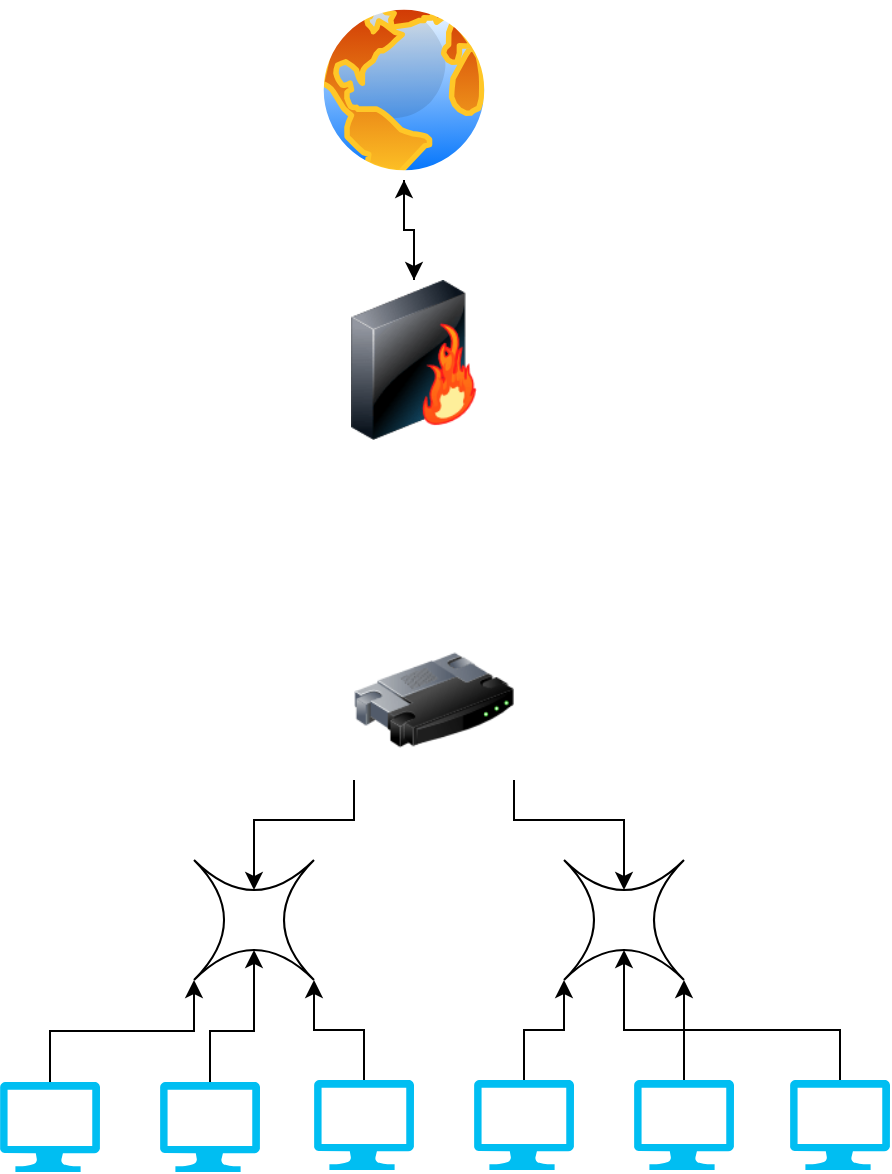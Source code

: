 <mxfile version="21.0.6" type="github">
  <diagram name="Page-1" id="LMMgmVSL_VbabMqnY_PX">
    <mxGraphModel dx="792" dy="746" grid="1" gridSize="10" guides="1" tooltips="1" connect="1" arrows="1" fold="1" page="1" pageScale="1" pageWidth="850" pageHeight="1100" math="0" shadow="0">
      <root>
        <mxCell id="0" />
        <mxCell id="1" parent="0" />
        <mxCell id="8P3UGDrZVPPjZx8S8AlN-26" style="edgeStyle=orthogonalEdgeStyle;rounded=0;orthogonalLoop=1;jettySize=auto;html=1;exitX=0.5;exitY=0;exitDx=0;exitDy=0;exitPerimeter=0;entryX=1;entryY=1;entryDx=0;entryDy=0;entryPerimeter=0;" edge="1" parent="1" source="8P3UGDrZVPPjZx8S8AlN-1" target="8P3UGDrZVPPjZx8S8AlN-10">
          <mxGeometry relative="1" as="geometry" />
        </mxCell>
        <mxCell id="8P3UGDrZVPPjZx8S8AlN-1" value="" style="verticalLabelPosition=bottom;html=1;verticalAlign=top;align=center;strokeColor=none;fillColor=#00BEF2;shape=mxgraph.azure.computer;pointerEvents=1;movable=1;resizable=1;rotatable=1;deletable=1;editable=1;locked=0;connectable=1;" vertex="1" parent="1">
          <mxGeometry x="508" y="550" width="50" height="45" as="geometry" />
        </mxCell>
        <mxCell id="8P3UGDrZVPPjZx8S8AlN-25" style="edgeStyle=orthogonalEdgeStyle;rounded=0;orthogonalLoop=1;jettySize=auto;html=1;exitX=0.5;exitY=0;exitDx=0;exitDy=0;exitPerimeter=0;entryX=0.5;entryY=0.75;entryDx=0;entryDy=0;entryPerimeter=0;" edge="1" parent="1" source="8P3UGDrZVPPjZx8S8AlN-2" target="8P3UGDrZVPPjZx8S8AlN-10">
          <mxGeometry relative="1" as="geometry" />
        </mxCell>
        <mxCell id="8P3UGDrZVPPjZx8S8AlN-2" value="" style="verticalLabelPosition=bottom;html=1;verticalAlign=top;align=center;strokeColor=none;fillColor=#00BEF2;shape=mxgraph.azure.computer;pointerEvents=1;movable=1;resizable=1;rotatable=1;deletable=1;editable=1;locked=0;connectable=1;" vertex="1" parent="1">
          <mxGeometry x="430" y="550" width="50" height="45" as="geometry" />
        </mxCell>
        <mxCell id="8P3UGDrZVPPjZx8S8AlN-24" style="edgeStyle=orthogonalEdgeStyle;rounded=0;orthogonalLoop=1;jettySize=auto;html=1;exitX=0.5;exitY=0;exitDx=0;exitDy=0;exitPerimeter=0;entryX=0;entryY=1;entryDx=0;entryDy=0;entryPerimeter=0;" edge="1" parent="1" source="8P3UGDrZVPPjZx8S8AlN-3" target="8P3UGDrZVPPjZx8S8AlN-10">
          <mxGeometry relative="1" as="geometry" />
        </mxCell>
        <mxCell id="8P3UGDrZVPPjZx8S8AlN-3" value="" style="verticalLabelPosition=bottom;html=1;verticalAlign=top;align=center;strokeColor=none;fillColor=#00BEF2;shape=mxgraph.azure.computer;pointerEvents=1;movable=1;resizable=1;rotatable=1;deletable=1;editable=1;locked=0;connectable=1;" vertex="1" parent="1">
          <mxGeometry x="350" y="550" width="50" height="45" as="geometry" />
        </mxCell>
        <mxCell id="8P3UGDrZVPPjZx8S8AlN-23" style="edgeStyle=orthogonalEdgeStyle;rounded=0;orthogonalLoop=1;jettySize=auto;html=1;exitX=0.5;exitY=0;exitDx=0;exitDy=0;exitPerimeter=0;entryX=1;entryY=1;entryDx=0;entryDy=0;entryPerimeter=0;" edge="1" parent="1" source="8P3UGDrZVPPjZx8S8AlN-4" target="8P3UGDrZVPPjZx8S8AlN-9">
          <mxGeometry relative="1" as="geometry" />
        </mxCell>
        <mxCell id="8P3UGDrZVPPjZx8S8AlN-4" value="" style="verticalLabelPosition=bottom;html=1;verticalAlign=top;align=center;strokeColor=none;fillColor=#00BEF2;shape=mxgraph.azure.computer;pointerEvents=1;movable=1;resizable=1;rotatable=1;deletable=1;editable=1;locked=0;connectable=1;" vertex="1" parent="1">
          <mxGeometry x="270" y="550" width="50" height="45" as="geometry" />
        </mxCell>
        <mxCell id="8P3UGDrZVPPjZx8S8AlN-22" style="edgeStyle=orthogonalEdgeStyle;rounded=0;orthogonalLoop=1;jettySize=auto;html=1;exitX=0.5;exitY=0;exitDx=0;exitDy=0;exitPerimeter=0;entryX=0.5;entryY=0.75;entryDx=0;entryDy=0;entryPerimeter=0;" edge="1" parent="1" source="8P3UGDrZVPPjZx8S8AlN-7" target="8P3UGDrZVPPjZx8S8AlN-9">
          <mxGeometry relative="1" as="geometry" />
        </mxCell>
        <mxCell id="8P3UGDrZVPPjZx8S8AlN-7" value="" style="verticalLabelPosition=bottom;html=1;verticalAlign=top;align=center;strokeColor=none;fillColor=#00BEF2;shape=mxgraph.azure.computer;pointerEvents=1;movable=1;resizable=1;rotatable=1;deletable=1;editable=1;locked=0;connectable=1;" vertex="1" parent="1">
          <mxGeometry x="193" y="551" width="50" height="45" as="geometry" />
        </mxCell>
        <mxCell id="8P3UGDrZVPPjZx8S8AlN-21" style="edgeStyle=orthogonalEdgeStyle;rounded=0;orthogonalLoop=1;jettySize=auto;html=1;exitX=0.5;exitY=0;exitDx=0;exitDy=0;exitPerimeter=0;entryX=0;entryY=1;entryDx=0;entryDy=0;entryPerimeter=0;" edge="1" parent="1" source="8P3UGDrZVPPjZx8S8AlN-8" target="8P3UGDrZVPPjZx8S8AlN-9">
          <mxGeometry relative="1" as="geometry" />
        </mxCell>
        <mxCell id="8P3UGDrZVPPjZx8S8AlN-8" value="" style="verticalLabelPosition=bottom;html=1;verticalAlign=top;align=center;strokeColor=none;fillColor=#00BEF2;shape=mxgraph.azure.computer;pointerEvents=1;movable=1;resizable=1;rotatable=1;deletable=1;editable=1;locked=0;connectable=1;" vertex="1" parent="1">
          <mxGeometry x="113" y="551" width="50" height="45" as="geometry" />
        </mxCell>
        <mxCell id="8P3UGDrZVPPjZx8S8AlN-9" value="" style="shape=switch;whiteSpace=wrap;html=1;" vertex="1" parent="1">
          <mxGeometry x="210" y="440" width="60" height="60" as="geometry" />
        </mxCell>
        <mxCell id="8P3UGDrZVPPjZx8S8AlN-10" value="" style="shape=switch;whiteSpace=wrap;html=1;" vertex="1" parent="1">
          <mxGeometry x="395" y="440" width="60" height="60" as="geometry" />
        </mxCell>
        <mxCell id="8P3UGDrZVPPjZx8S8AlN-28" style="edgeStyle=orthogonalEdgeStyle;rounded=0;orthogonalLoop=1;jettySize=auto;html=1;exitX=0;exitY=1;exitDx=0;exitDy=0;entryX=0.5;entryY=0.25;entryDx=0;entryDy=0;entryPerimeter=0;" edge="1" parent="1" source="8P3UGDrZVPPjZx8S8AlN-27" target="8P3UGDrZVPPjZx8S8AlN-9">
          <mxGeometry relative="1" as="geometry" />
        </mxCell>
        <mxCell id="8P3UGDrZVPPjZx8S8AlN-29" style="edgeStyle=orthogonalEdgeStyle;rounded=0;orthogonalLoop=1;jettySize=auto;html=1;exitX=1;exitY=1;exitDx=0;exitDy=0;entryX=0.5;entryY=0.25;entryDx=0;entryDy=0;entryPerimeter=0;" edge="1" parent="1" source="8P3UGDrZVPPjZx8S8AlN-27" target="8P3UGDrZVPPjZx8S8AlN-10">
          <mxGeometry relative="1" as="geometry" />
        </mxCell>
        <mxCell id="8P3UGDrZVPPjZx8S8AlN-27" value="" style="image;html=1;image=img/lib/clip_art/networking/Router_128x128.png" vertex="1" parent="1">
          <mxGeometry x="290" y="320" width="80" height="80" as="geometry" />
        </mxCell>
        <mxCell id="8P3UGDrZVPPjZx8S8AlN-33" style="edgeStyle=orthogonalEdgeStyle;rounded=0;orthogonalLoop=1;jettySize=auto;html=1;exitX=0.5;exitY=1;exitDx=0;exitDy=0;entryX=0.5;entryY=0;entryDx=0;entryDy=0;" edge="1" parent="1" source="8P3UGDrZVPPjZx8S8AlN-30" target="8P3UGDrZVPPjZx8S8AlN-31">
          <mxGeometry relative="1" as="geometry" />
        </mxCell>
        <mxCell id="8P3UGDrZVPPjZx8S8AlN-30" value="" style="aspect=fixed;perimeter=ellipsePerimeter;html=1;align=center;shadow=0;dashed=0;spacingTop=3;image;image=img/lib/active_directory/internet_globe.svg;" vertex="1" parent="1">
          <mxGeometry x="270" y="10" width="90" height="90" as="geometry" />
        </mxCell>
        <mxCell id="8P3UGDrZVPPjZx8S8AlN-32" style="edgeStyle=orthogonalEdgeStyle;rounded=0;orthogonalLoop=1;jettySize=auto;html=1;exitX=0.5;exitY=0;exitDx=0;exitDy=0;entryX=0.5;entryY=1;entryDx=0;entryDy=0;" edge="1" parent="1" source="8P3UGDrZVPPjZx8S8AlN-31" target="8P3UGDrZVPPjZx8S8AlN-30">
          <mxGeometry relative="1" as="geometry" />
        </mxCell>
        <mxCell id="8P3UGDrZVPPjZx8S8AlN-31" value="" style="image;html=1;image=img/lib/clip_art/networking/Firewall-page1_128x128.png" vertex="1" parent="1">
          <mxGeometry x="280" y="150" width="80" height="80" as="geometry" />
        </mxCell>
      </root>
    </mxGraphModel>
  </diagram>
</mxfile>
